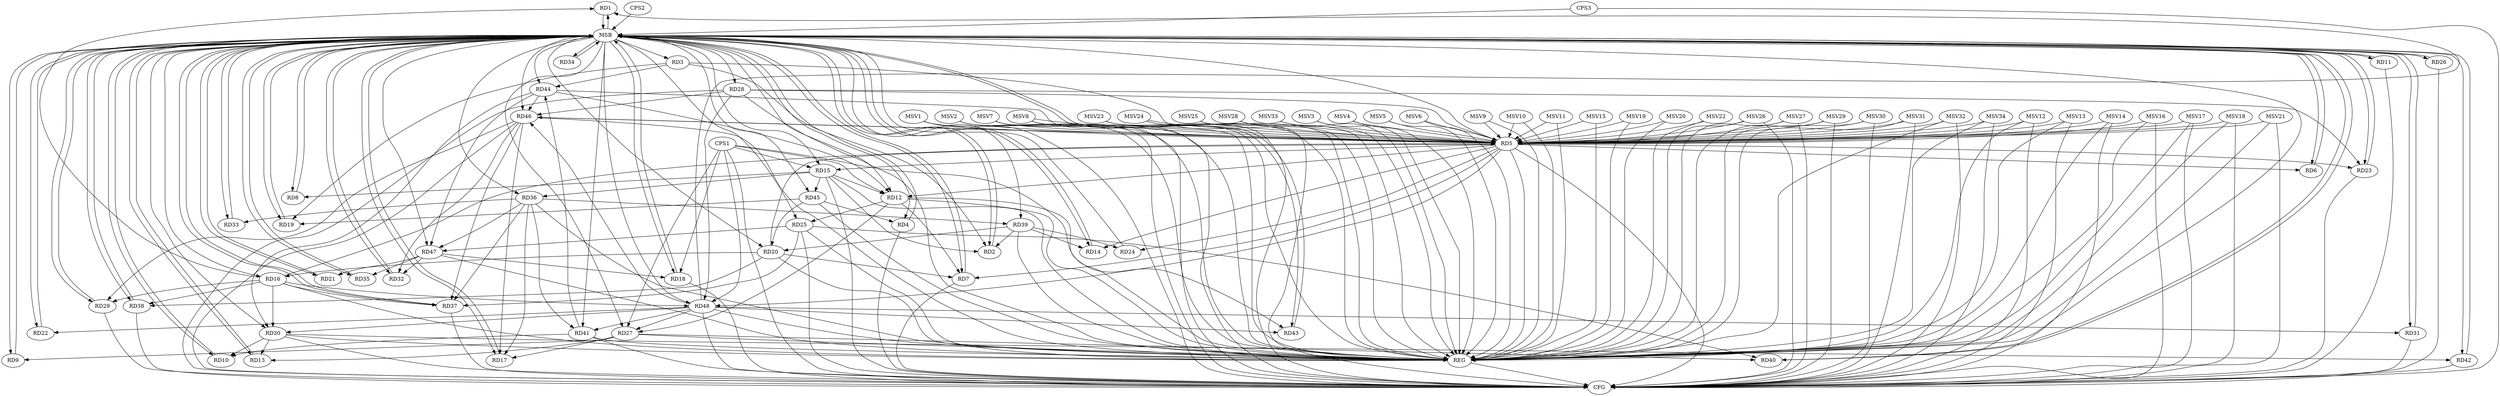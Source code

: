 strict digraph G {
  RD1 [ label="RD1" ];
  RD2 [ label="RD2" ];
  RD3 [ label="RD3" ];
  RD4 [ label="RD4" ];
  RD5 [ label="RD5" ];
  RD6 [ label="RD6" ];
  RD7 [ label="RD7" ];
  RD8 [ label="RD8" ];
  RD9 [ label="RD9" ];
  RD10 [ label="RD10" ];
  RD11 [ label="RD11" ];
  RD12 [ label="RD12" ];
  RD13 [ label="RD13" ];
  RD14 [ label="RD14" ];
  RD15 [ label="RD15" ];
  RD16 [ label="RD16" ];
  RD17 [ label="RD17" ];
  RD18 [ label="RD18" ];
  RD19 [ label="RD19" ];
  RD20 [ label="RD20" ];
  RD21 [ label="RD21" ];
  RD22 [ label="RD22" ];
  RD23 [ label="RD23" ];
  RD24 [ label="RD24" ];
  RD25 [ label="RD25" ];
  RD26 [ label="RD26" ];
  RD27 [ label="RD27" ];
  RD28 [ label="RD28" ];
  RD29 [ label="RD29" ];
  RD30 [ label="RD30" ];
  RD31 [ label="RD31" ];
  RD32 [ label="RD32" ];
  RD33 [ label="RD33" ];
  RD34 [ label="RD34" ];
  RD35 [ label="RD35" ];
  RD36 [ label="RD36" ];
  RD37 [ label="RD37" ];
  RD38 [ label="RD38" ];
  RD39 [ label="RD39" ];
  RD40 [ label="RD40" ];
  RD41 [ label="RD41" ];
  RD42 [ label="RD42" ];
  RD43 [ label="RD43" ];
  RD44 [ label="RD44" ];
  RD45 [ label="RD45" ];
  RD46 [ label="RD46" ];
  RD47 [ label="RD47" ];
  RD48 [ label="RD48" ];
  CPS1 [ label="CPS1" ];
  CPS2 [ label="CPS2" ];
  CPS3 [ label="CPS3" ];
  REG [ label="REG" ];
  MSB [ label="MSB" ];
  CFG [ label="CFG" ];
  MSV1 [ label="MSV1" ];
  MSV2 [ label="MSV2" ];
  MSV3 [ label="MSV3" ];
  MSV4 [ label="MSV4" ];
  MSV5 [ label="MSV5" ];
  MSV6 [ label="MSV6" ];
  MSV7 [ label="MSV7" ];
  MSV8 [ label="MSV8" ];
  MSV9 [ label="MSV9" ];
  MSV10 [ label="MSV10" ];
  MSV11 [ label="MSV11" ];
  MSV12 [ label="MSV12" ];
  MSV13 [ label="MSV13" ];
  MSV14 [ label="MSV14" ];
  MSV15 [ label="MSV15" ];
  MSV16 [ label="MSV16" ];
  MSV17 [ label="MSV17" ];
  MSV18 [ label="MSV18" ];
  MSV19 [ label="MSV19" ];
  MSV20 [ label="MSV20" ];
  MSV21 [ label="MSV21" ];
  MSV22 [ label="MSV22" ];
  MSV23 [ label="MSV23" ];
  MSV24 [ label="MSV24" ];
  MSV25 [ label="MSV25" ];
  MSV26 [ label="MSV26" ];
  MSV27 [ label="MSV27" ];
  MSV28 [ label="MSV28" ];
  MSV29 [ label="MSV29" ];
  MSV30 [ label="MSV30" ];
  MSV31 [ label="MSV31" ];
  MSV32 [ label="MSV32" ];
  MSV33 [ label="MSV33" ];
  MSV34 [ label="MSV34" ];
  RD16 -> RD1;
  RD48 -> RD1;
  RD3 -> RD2;
  RD15 -> RD2;
  RD39 -> RD2;
  RD3 -> RD19;
  RD3 -> RD44;
  RD45 -> RD4;
  RD5 -> RD6;
  RD5 -> RD7;
  RD5 -> RD12;
  RD5 -> RD14;
  RD5 -> RD15;
  RD16 -> RD5;
  RD20 -> RD5;
  RD5 -> RD23;
  RD5 -> RD24;
  RD28 -> RD5;
  RD5 -> RD46;
  RD46 -> RD5;
  RD5 -> RD48;
  RD12 -> RD7;
  RD20 -> RD7;
  RD15 -> RD8;
  RD27 -> RD9;
  RD30 -> RD10;
  RD41 -> RD10;
  RD15 -> RD12;
  RD12 -> RD25;
  RD12 -> RD27;
  RD12 -> RD43;
  RD44 -> RD12;
  RD27 -> RD13;
  RD30 -> RD13;
  RD39 -> RD14;
  RD15 -> RD36;
  RD15 -> RD45;
  RD20 -> RD16;
  RD16 -> RD29;
  RD16 -> RD30;
  RD16 -> RD37;
  RD16 -> RD38;
  RD16 -> RD48;
  RD27 -> RD17;
  RD36 -> RD17;
  RD46 -> RD17;
  RD47 -> RD18;
  RD45 -> RD19;
  RD20 -> RD38;
  RD39 -> RD20;
  RD45 -> RD20;
  RD47 -> RD21;
  RD48 -> RD22;
  RD28 -> RD23;
  RD39 -> RD24;
  RD25 -> RD37;
  RD25 -> RD40;
  RD25 -> RD47;
  RD27 -> RD40;
  RD48 -> RD27;
  RD28 -> RD46;
  RD28 -> RD48;
  RD46 -> RD29;
  RD30 -> RD42;
  RD44 -> RD30;
  RD48 -> RD30;
  RD48 -> RD31;
  RD46 -> RD32;
  RD47 -> RD32;
  RD36 -> RD33;
  RD47 -> RD35;
  RD36 -> RD37;
  RD36 -> RD39;
  RD36 -> RD41;
  RD36 -> RD47;
  RD46 -> RD37;
  RD41 -> RD44;
  RD48 -> RD41;
  RD48 -> RD43;
  RD44 -> RD46;
  RD44 -> RD47;
  RD48 -> RD46;
  CPS1 -> RD27;
  CPS1 -> RD48;
  CPS1 -> RD18;
  CPS1 -> RD12;
  CPS1 -> RD15;
  RD3 -> REG;
  RD5 -> REG;
  RD12 -> REG;
  RD15 -> REG;
  RD16 -> REG;
  RD20 -> REG;
  RD25 -> REG;
  RD27 -> REG;
  RD28 -> REG;
  RD30 -> REG;
  RD36 -> REG;
  RD39 -> REG;
  RD41 -> REG;
  RD44 -> REG;
  RD45 -> REG;
  RD46 -> REG;
  RD47 -> REG;
  RD48 -> REG;
  CPS1 -> REG;
  RD1 -> MSB;
  MSB -> RD8;
  MSB -> RD13;
  MSB -> RD17;
  MSB -> RD21;
  MSB -> RD22;
  MSB -> RD23;
  MSB -> RD27;
  MSB -> RD31;
  MSB -> RD38;
  MSB -> REG;
  RD2 -> MSB;
  MSB -> RD9;
  MSB -> RD18;
  MSB -> RD29;
  MSB -> RD34;
  MSB -> RD48;
  RD4 -> MSB;
  MSB -> RD6;
  MSB -> RD16;
  MSB -> RD19;
  MSB -> RD35;
  MSB -> RD40;
  MSB -> RD41;
  RD6 -> MSB;
  MSB -> RD5;
  MSB -> RD11;
  MSB -> RD43;
  RD7 -> MSB;
  MSB -> RD42;
  RD8 -> MSB;
  MSB -> RD15;
  MSB -> RD28;
  RD9 -> MSB;
  MSB -> RD1;
  MSB -> RD2;
  MSB -> RD33;
  MSB -> RD45;
  RD10 -> MSB;
  MSB -> RD46;
  RD11 -> MSB;
  MSB -> RD14;
  MSB -> RD30;
  RD13 -> MSB;
  RD14 -> MSB;
  MSB -> RD36;
  RD17 -> MSB;
  MSB -> RD10;
  RD18 -> MSB;
  MSB -> RD26;
  MSB -> RD37;
  RD19 -> MSB;
  RD21 -> MSB;
  MSB -> RD3;
  MSB -> RD20;
  RD22 -> MSB;
  MSB -> RD32;
  RD23 -> MSB;
  MSB -> RD12;
  RD24 -> MSB;
  RD26 -> MSB;
  MSB -> RD4;
  RD29 -> MSB;
  RD31 -> MSB;
  RD32 -> MSB;
  RD33 -> MSB;
  RD34 -> MSB;
  MSB -> RD47;
  RD35 -> MSB;
  RD37 -> MSB;
  RD38 -> MSB;
  MSB -> RD25;
  MSB -> RD39;
  RD40 -> MSB;
  RD42 -> MSB;
  MSB -> RD7;
  RD43 -> MSB;
  MSB -> RD44;
  CPS2 -> MSB;
  CPS3 -> MSB;
  CPS1 -> CFG;
  RD25 -> CFG;
  RD18 -> CFG;
  RD23 -> CFG;
  RD11 -> CFG;
  RD41 -> CFG;
  RD42 -> CFG;
  RD15 -> CFG;
  CPS3 -> CFG;
  RD46 -> CFG;
  RD29 -> CFG;
  RD37 -> CFG;
  RD38 -> CFG;
  RD28 -> CFG;
  RD48 -> CFG;
  RD31 -> CFG;
  RD26 -> CFG;
  RD5 -> CFG;
  RD4 -> CFG;
  RD7 -> CFG;
  RD30 -> CFG;
  REG -> CFG;
  MSV1 -> RD5;
  MSV2 -> RD5;
  MSV3 -> RD5;
  MSV4 -> RD5;
  MSV1 -> REG;
  MSV1 -> CFG;
  MSV2 -> REG;
  MSV2 -> CFG;
  MSV3 -> REG;
  MSV4 -> REG;
  MSV5 -> RD5;
  MSV6 -> RD5;
  MSV7 -> RD5;
  MSV8 -> RD5;
  MSV5 -> REG;
  MSV6 -> REG;
  MSV7 -> REG;
  MSV7 -> CFG;
  MSV8 -> REG;
  MSV8 -> CFG;
  MSV9 -> RD5;
  MSV10 -> RD5;
  MSV11 -> RD5;
  MSV9 -> REG;
  MSV10 -> REG;
  MSV11 -> REG;
  MSV12 -> RD5;
  MSV13 -> RD5;
  MSV12 -> REG;
  MSV12 -> CFG;
  MSV13 -> REG;
  MSV13 -> CFG;
  MSV14 -> RD5;
  MSV14 -> REG;
  MSV14 -> CFG;
  MSV15 -> RD5;
  MSV16 -> RD5;
  MSV17 -> RD5;
  MSV18 -> RD5;
  MSV15 -> REG;
  MSV16 -> REG;
  MSV16 -> CFG;
  MSV17 -> REG;
  MSV17 -> CFG;
  MSV18 -> REG;
  MSV18 -> CFG;
  MSV19 -> RD5;
  MSV19 -> REG;
  MSV20 -> RD5;
  MSV21 -> RD5;
  MSV22 -> RD5;
  MSV23 -> RD5;
  MSV24 -> RD5;
  MSV20 -> REG;
  MSV21 -> REG;
  MSV21 -> CFG;
  MSV22 -> REG;
  MSV23 -> REG;
  MSV23 -> CFG;
  MSV24 -> REG;
  MSV24 -> CFG;
  MSV25 -> RD5;
  MSV25 -> REG;
  MSV26 -> RD5;
  MSV27 -> RD5;
  MSV28 -> RD5;
  MSV26 -> REG;
  MSV26 -> CFG;
  MSV27 -> REG;
  MSV27 -> CFG;
  MSV28 -> REG;
  MSV29 -> RD5;
  MSV29 -> REG;
  MSV29 -> CFG;
  MSV30 -> RD5;
  MSV30 -> REG;
  MSV30 -> CFG;
  MSV31 -> RD5;
  MSV32 -> RD5;
  MSV33 -> RD5;
  MSV34 -> RD5;
  MSV31 -> REG;
  MSV31 -> CFG;
  MSV32 -> REG;
  MSV32 -> CFG;
  MSV33 -> REG;
  MSV34 -> REG;
  MSV34 -> CFG;
}
